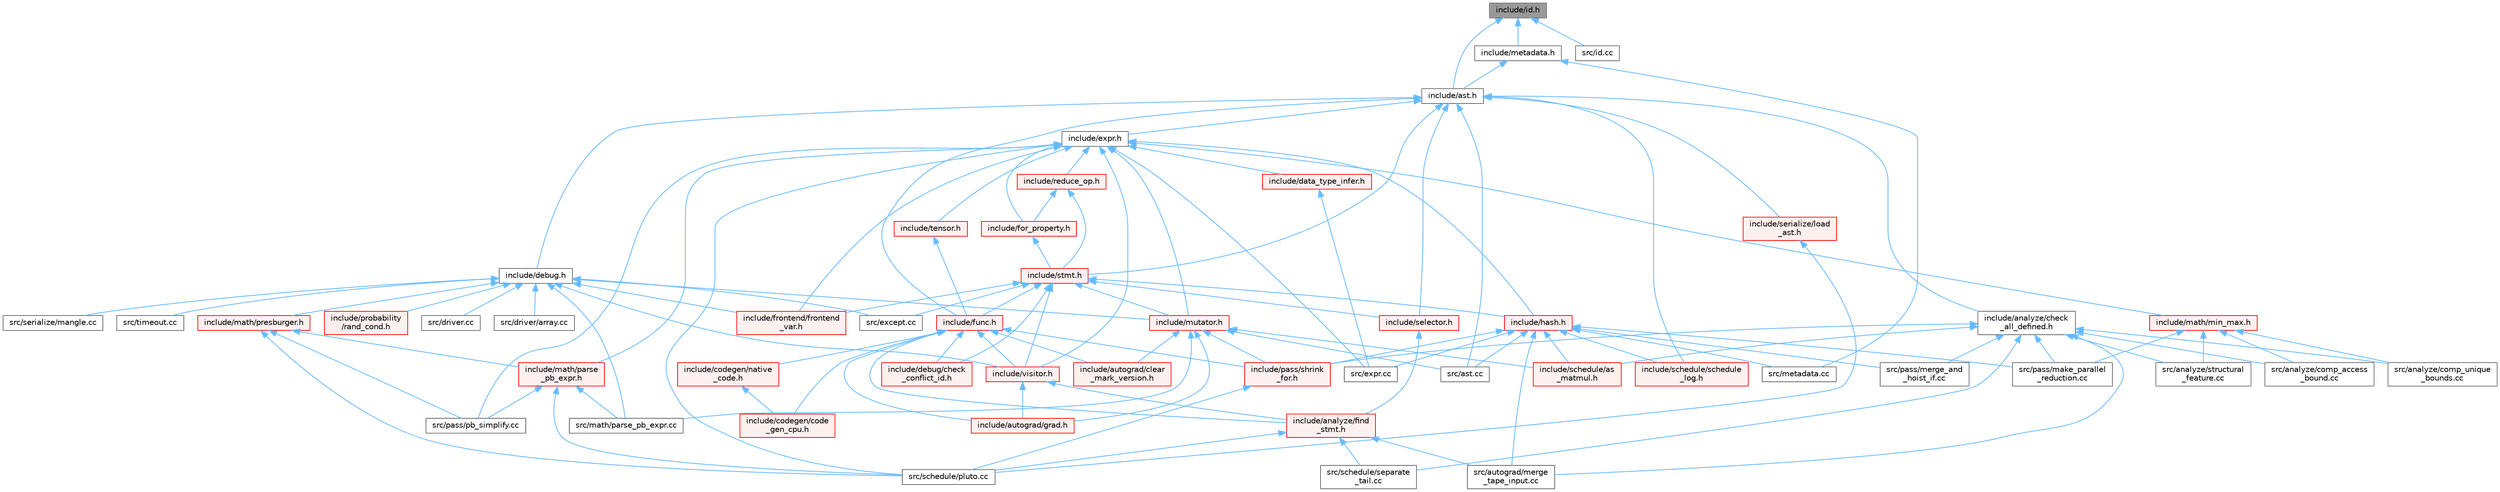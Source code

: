 digraph "include/id.h"
{
 // LATEX_PDF_SIZE
  bgcolor="transparent";
  edge [fontname=Helvetica,fontsize=10,labelfontname=Helvetica,labelfontsize=10];
  node [fontname=Helvetica,fontsize=10,shape=box,height=0.2,width=0.4];
  Node1 [label="include/id.h",height=0.2,width=0.4,color="gray40", fillcolor="grey60", style="filled", fontcolor="black",tooltip=" "];
  Node1 -> Node2 [dir="back",color="steelblue1",style="solid"];
  Node2 [label="include/ast.h",height=0.2,width=0.4,color="grey40", fillcolor="white", style="filled",URL="$ast_8h.html",tooltip=" "];
  Node2 -> Node3 [dir="back",color="steelblue1",style="solid"];
  Node3 [label="include/analyze/check\l_all_defined.h",height=0.2,width=0.4,color="grey40", fillcolor="white", style="filled",URL="$check__all__defined_8h.html",tooltip=" "];
  Node3 -> Node4 [dir="back",color="steelblue1",style="solid"];
  Node4 [label="include/pass/shrink\l_for.h",height=0.2,width=0.4,color="red", fillcolor="#FFF0F0", style="filled",URL="$shrink__for_8h.html",tooltip=" "];
  Node4 -> Node9 [dir="back",color="steelblue1",style="solid"];
  Node9 [label="src/schedule/pluto.cc",height=0.2,width=0.4,color="grey40", fillcolor="white", style="filled",URL="$pluto_8cc.html",tooltip=" "];
  Node3 -> Node10 [dir="back",color="steelblue1",style="solid"];
  Node10 [label="include/schedule/as\l_matmul.h",height=0.2,width=0.4,color="red", fillcolor="#FFF0F0", style="filled",URL="$as__matmul_8h.html",tooltip=" "];
  Node3 -> Node42 [dir="back",color="steelblue1",style="solid"];
  Node42 [label="src/analyze/comp_access\l_bound.cc",height=0.2,width=0.4,color="grey40", fillcolor="white", style="filled",URL="$comp__access__bound_8cc.html",tooltip=" "];
  Node3 -> Node43 [dir="back",color="steelblue1",style="solid"];
  Node43 [label="src/analyze/comp_unique\l_bounds.cc",height=0.2,width=0.4,color="grey40", fillcolor="white", style="filled",URL="$comp__unique__bounds_8cc.html",tooltip=" "];
  Node3 -> Node44 [dir="back",color="steelblue1",style="solid"];
  Node44 [label="src/analyze/structural\l_feature.cc",height=0.2,width=0.4,color="grey40", fillcolor="white", style="filled",URL="$structural__feature_8cc.html",tooltip=" "];
  Node3 -> Node45 [dir="back",color="steelblue1",style="solid"];
  Node45 [label="src/autograd/merge\l_tape_input.cc",height=0.2,width=0.4,color="grey40", fillcolor="white", style="filled",URL="$merge__tape__input_8cc.html",tooltip=" "];
  Node3 -> Node46 [dir="back",color="steelblue1",style="solid"];
  Node46 [label="src/pass/make_parallel\l_reduction.cc",height=0.2,width=0.4,color="grey40", fillcolor="white", style="filled",URL="$make__parallel__reduction_8cc.html",tooltip=" "];
  Node3 -> Node47 [dir="back",color="steelblue1",style="solid"];
  Node47 [label="src/pass/merge_and\l_hoist_if.cc",height=0.2,width=0.4,color="grey40", fillcolor="white", style="filled",URL="$merge__and__hoist__if_8cc.html",tooltip=" "];
  Node3 -> Node33 [dir="back",color="steelblue1",style="solid"];
  Node33 [label="src/schedule/separate\l_tail.cc",height=0.2,width=0.4,color="grey40", fillcolor="white", style="filled",URL="$separate__tail_8cc.html",tooltip=" "];
  Node2 -> Node48 [dir="back",color="steelblue1",style="solid"];
  Node48 [label="include/debug.h",height=0.2,width=0.4,color="grey40", fillcolor="white", style="filled",URL="$debug_8h.html",tooltip=" "];
  Node48 -> Node49 [dir="back",color="steelblue1",style="solid"];
  Node49 [label="include/frontend/frontend\l_var.h",height=0.2,width=0.4,color="red", fillcolor="#FFF0F0", style="filled",URL="$frontend__var_8h.html",tooltip=" "];
  Node48 -> Node53 [dir="back",color="steelblue1",style="solid"];
  Node53 [label="include/math/presburger.h",height=0.2,width=0.4,color="red", fillcolor="#FFF0F0", style="filled",URL="$presburger_8h.html",tooltip=" "];
  Node53 -> Node73 [dir="back",color="steelblue1",style="solid"];
  Node73 [label="include/math/parse\l_pb_expr.h",height=0.2,width=0.4,color="red", fillcolor="#FFF0F0", style="filled",URL="$parse__pb__expr_8h.html",tooltip=" "];
  Node73 -> Node74 [dir="back",color="steelblue1",style="solid"];
  Node74 [label="src/math/parse_pb_expr.cc",height=0.2,width=0.4,color="grey40", fillcolor="white", style="filled",URL="$parse__pb__expr_8cc.html",tooltip=" "];
  Node73 -> Node71 [dir="back",color="steelblue1",style="solid"];
  Node71 [label="src/pass/pb_simplify.cc",height=0.2,width=0.4,color="grey40", fillcolor="white", style="filled",URL="$pb__simplify_8cc.html",tooltip=" "];
  Node73 -> Node9 [dir="back",color="steelblue1",style="solid"];
  Node53 -> Node71 [dir="back",color="steelblue1",style="solid"];
  Node53 -> Node9 [dir="back",color="steelblue1",style="solid"];
  Node48 -> Node76 [dir="back",color="steelblue1",style="solid"];
  Node76 [label="include/mutator.h",height=0.2,width=0.4,color="red", fillcolor="#FFF0F0", style="filled",URL="$mutator_8h.html",tooltip=" "];
  Node76 -> Node79 [dir="back",color="steelblue1",style="solid"];
  Node79 [label="include/autograd/clear\l_mark_version.h",height=0.2,width=0.4,color="red", fillcolor="#FFF0F0", style="filled",URL="$clear__mark__version_8h.html",tooltip=" "];
  Node76 -> Node86 [dir="back",color="steelblue1",style="solid"];
  Node86 [label="include/autograd/grad.h",height=0.2,width=0.4,color="red", fillcolor="#FFF0F0", style="filled",URL="$grad_8h.html",tooltip=" "];
  Node76 -> Node4 [dir="back",color="steelblue1",style="solid"];
  Node76 -> Node10 [dir="back",color="steelblue1",style="solid"];
  Node76 -> Node166 [dir="back",color="steelblue1",style="solid"];
  Node166 [label="src/ast.cc",height=0.2,width=0.4,color="grey40", fillcolor="white", style="filled",URL="$ast_8cc.html",tooltip=" "];
  Node76 -> Node74 [dir="back",color="steelblue1",style="solid"];
  Node48 -> Node168 [dir="back",color="steelblue1",style="solid"];
  Node168 [label="include/probability\l/rand_cond.h",height=0.2,width=0.4,color="red", fillcolor="#FFF0F0", style="filled",URL="$rand__cond_8h.html",tooltip=" "];
  Node48 -> Node173 [dir="back",color="steelblue1",style="solid"];
  Node173 [label="include/visitor.h",height=0.2,width=0.4,color="red", fillcolor="#FFF0F0", style="filled",URL="$visitor_8h.html",tooltip=" "];
  Node173 -> Node193 [dir="back",color="steelblue1",style="solid"];
  Node193 [label="include/analyze/find\l_stmt.h",height=0.2,width=0.4,color="red", fillcolor="#FFF0F0", style="filled",URL="$find__stmt_8h.html",tooltip=" "];
  Node193 -> Node45 [dir="back",color="steelblue1",style="solid"];
  Node193 -> Node9 [dir="back",color="steelblue1",style="solid"];
  Node193 -> Node33 [dir="back",color="steelblue1",style="solid"];
  Node173 -> Node86 [dir="back",color="steelblue1",style="solid"];
  Node48 -> Node216 [dir="back",color="steelblue1",style="solid"];
  Node216 [label="src/driver.cc",height=0.2,width=0.4,color="grey40", fillcolor="white", style="filled",URL="$driver_8cc.html",tooltip=" "];
  Node48 -> Node217 [dir="back",color="steelblue1",style="solid"];
  Node217 [label="src/driver/array.cc",height=0.2,width=0.4,color="grey40", fillcolor="white", style="filled",URL="$array_8cc.html",tooltip=" "];
  Node48 -> Node12 [dir="back",color="steelblue1",style="solid"];
  Node12 [label="src/except.cc",height=0.2,width=0.4,color="grey40", fillcolor="white", style="filled",URL="$except_8cc.html",tooltip=" "];
  Node48 -> Node74 [dir="back",color="steelblue1",style="solid"];
  Node48 -> Node218 [dir="back",color="steelblue1",style="solid"];
  Node218 [label="src/serialize/mangle.cc",height=0.2,width=0.4,color="grey40", fillcolor="white", style="filled",URL="$mangle_8cc.html",tooltip=" "];
  Node48 -> Node219 [dir="back",color="steelblue1",style="solid"];
  Node219 [label="src/timeout.cc",height=0.2,width=0.4,color="grey40", fillcolor="white", style="filled",URL="$timeout_8cc.html",tooltip=" "];
  Node2 -> Node220 [dir="back",color="steelblue1",style="solid"];
  Node220 [label="include/expr.h",height=0.2,width=0.4,color="grey40", fillcolor="white", style="filled",URL="$expr_8h.html",tooltip=" "];
  Node220 -> Node221 [dir="back",color="steelblue1",style="solid"];
  Node221 [label="include/data_type_infer.h",height=0.2,width=0.4,color="red", fillcolor="#FFF0F0", style="filled",URL="$data__type__infer_8h.html",tooltip=" "];
  Node221 -> Node222 [dir="back",color="steelblue1",style="solid"];
  Node222 [label="src/expr.cc",height=0.2,width=0.4,color="grey40", fillcolor="white", style="filled",URL="$expr_8cc.html",tooltip=" "];
  Node220 -> Node223 [dir="back",color="steelblue1",style="solid"];
  Node223 [label="include/for_property.h",height=0.2,width=0.4,color="red", fillcolor="#FFF0F0", style="filled",URL="$for__property_8h.html",tooltip=" "];
  Node223 -> Node224 [dir="back",color="steelblue1",style="solid"];
  Node224 [label="include/stmt.h",height=0.2,width=0.4,color="red", fillcolor="#FFF0F0", style="filled",URL="$stmt_8h.html",tooltip=" "];
  Node224 -> Node232 [dir="back",color="steelblue1",style="solid"];
  Node232 [label="include/debug/check\l_conflict_id.h",height=0.2,width=0.4,color="red", fillcolor="#FFF0F0", style="filled",URL="$check__conflict__id_8h.html",tooltip=" "];
  Node224 -> Node49 [dir="back",color="steelblue1",style="solid"];
  Node224 -> Node233 [dir="back",color="steelblue1",style="solid"];
  Node233 [label="include/func.h",height=0.2,width=0.4,color="red", fillcolor="#FFF0F0", style="filled",URL="$func_8h.html",tooltip=" "];
  Node233 -> Node193 [dir="back",color="steelblue1",style="solid"];
  Node233 -> Node79 [dir="back",color="steelblue1",style="solid"];
  Node233 -> Node86 [dir="back",color="steelblue1",style="solid"];
  Node233 -> Node203 [dir="back",color="steelblue1",style="solid"];
  Node203 [label="include/codegen/code\l_gen_cpu.h",height=0.2,width=0.4,color="red", fillcolor="#FFF0F0", style="filled",URL="$code__gen__cpu_8h.html",tooltip=" "];
  Node233 -> Node234 [dir="back",color="steelblue1",style="solid"];
  Node234 [label="include/codegen/native\l_code.h",height=0.2,width=0.4,color="red", fillcolor="#FFF0F0", style="filled",URL="$native__code_8h.html",tooltip=" "];
  Node234 -> Node203 [dir="back",color="steelblue1",style="solid"];
  Node233 -> Node232 [dir="back",color="steelblue1",style="solid"];
  Node233 -> Node4 [dir="back",color="steelblue1",style="solid"];
  Node233 -> Node173 [dir="back",color="steelblue1",style="solid"];
  Node224 -> Node239 [dir="back",color="steelblue1",style="solid"];
  Node239 [label="include/hash.h",height=0.2,width=0.4,color="red", fillcolor="#FFF0F0", style="filled",URL="$hash_8h.html",tooltip=" "];
  Node239 -> Node4 [dir="back",color="steelblue1",style="solid"];
  Node239 -> Node10 [dir="back",color="steelblue1",style="solid"];
  Node239 -> Node240 [dir="back",color="steelblue1",style="solid"];
  Node240 [label="include/schedule/schedule\l_log.h",height=0.2,width=0.4,color="red", fillcolor="#FFF0F0", style="filled",URL="$schedule__log_8h.html",tooltip=" "];
  Node239 -> Node166 [dir="back",color="steelblue1",style="solid"];
  Node239 -> Node45 [dir="back",color="steelblue1",style="solid"];
  Node239 -> Node222 [dir="back",color="steelblue1",style="solid"];
  Node239 -> Node246 [dir="back",color="steelblue1",style="solid"];
  Node246 [label="src/metadata.cc",height=0.2,width=0.4,color="grey40", fillcolor="white", style="filled",URL="$metadata_8cc.html",tooltip=" "];
  Node239 -> Node46 [dir="back",color="steelblue1",style="solid"];
  Node239 -> Node47 [dir="back",color="steelblue1",style="solid"];
  Node224 -> Node76 [dir="back",color="steelblue1",style="solid"];
  Node224 -> Node253 [dir="back",color="steelblue1",style="solid"];
  Node253 [label="include/selector.h",height=0.2,width=0.4,color="red", fillcolor="#FFF0F0", style="filled",URL="$selector_8h.html",tooltip=" "];
  Node253 -> Node193 [dir="back",color="steelblue1",style="solid"];
  Node224 -> Node173 [dir="back",color="steelblue1",style="solid"];
  Node224 -> Node12 [dir="back",color="steelblue1",style="solid"];
  Node220 -> Node49 [dir="back",color="steelblue1",style="solid"];
  Node220 -> Node239 [dir="back",color="steelblue1",style="solid"];
  Node220 -> Node255 [dir="back",color="steelblue1",style="solid"];
  Node255 [label="include/math/min_max.h",height=0.2,width=0.4,color="red", fillcolor="#FFF0F0", style="filled",URL="$min__max_8h.html",tooltip=" "];
  Node255 -> Node42 [dir="back",color="steelblue1",style="solid"];
  Node255 -> Node43 [dir="back",color="steelblue1",style="solid"];
  Node255 -> Node44 [dir="back",color="steelblue1",style="solid"];
  Node255 -> Node46 [dir="back",color="steelblue1",style="solid"];
  Node220 -> Node73 [dir="back",color="steelblue1",style="solid"];
  Node220 -> Node76 [dir="back",color="steelblue1",style="solid"];
  Node220 -> Node256 [dir="back",color="steelblue1",style="solid"];
  Node256 [label="include/reduce_op.h",height=0.2,width=0.4,color="red", fillcolor="#FFF0F0", style="filled",URL="$reduce__op_8h.html",tooltip=" "];
  Node256 -> Node223 [dir="back",color="steelblue1",style="solid"];
  Node256 -> Node224 [dir="back",color="steelblue1",style="solid"];
  Node220 -> Node258 [dir="back",color="steelblue1",style="solid"];
  Node258 [label="include/tensor.h",height=0.2,width=0.4,color="red", fillcolor="#FFF0F0", style="filled",URL="$tensor_8h.html",tooltip=" "];
  Node258 -> Node233 [dir="back",color="steelblue1",style="solid"];
  Node220 -> Node173 [dir="back",color="steelblue1",style="solid"];
  Node220 -> Node222 [dir="back",color="steelblue1",style="solid"];
  Node220 -> Node71 [dir="back",color="steelblue1",style="solid"];
  Node220 -> Node9 [dir="back",color="steelblue1",style="solid"];
  Node2 -> Node233 [dir="back",color="steelblue1",style="solid"];
  Node2 -> Node240 [dir="back",color="steelblue1",style="solid"];
  Node2 -> Node253 [dir="back",color="steelblue1",style="solid"];
  Node2 -> Node270 [dir="back",color="steelblue1",style="solid"];
  Node270 [label="include/serialize/load\l_ast.h",height=0.2,width=0.4,color="red", fillcolor="#FFF0F0", style="filled",URL="$load__ast_8h.html",tooltip=" "];
  Node270 -> Node9 [dir="back",color="steelblue1",style="solid"];
  Node2 -> Node224 [dir="back",color="steelblue1",style="solid"];
  Node2 -> Node166 [dir="back",color="steelblue1",style="solid"];
  Node1 -> Node272 [dir="back",color="steelblue1",style="solid"];
  Node272 [label="include/metadata.h",height=0.2,width=0.4,color="grey40", fillcolor="white", style="filled",URL="$metadata_8h.html",tooltip=" "];
  Node272 -> Node2 [dir="back",color="steelblue1",style="solid"];
  Node272 -> Node246 [dir="back",color="steelblue1",style="solid"];
  Node1 -> Node273 [dir="back",color="steelblue1",style="solid"];
  Node273 [label="src/id.cc",height=0.2,width=0.4,color="grey40", fillcolor="white", style="filled",URL="$id_8cc.html",tooltip=" "];
}
